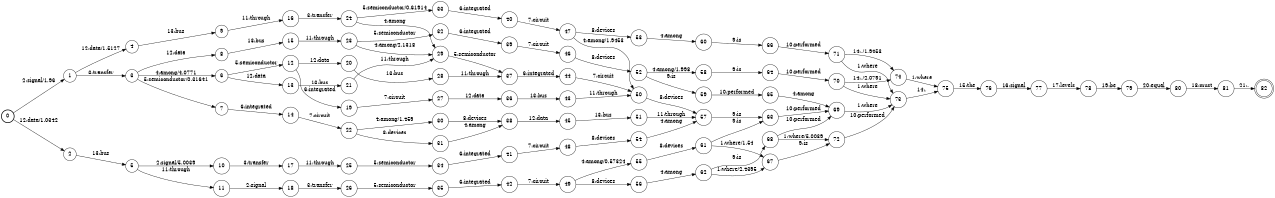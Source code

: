 digraph FST {
rankdir = LR;
size = "8.5,11";
label = "";
center = 1;
orientation = Portrait;
ranksep = "0.4";
nodesep = "0.25";
0 [label = "0", shape = circle, style = bold, fontsize = 14]
	0 -> 1 [label = "2:signal/1.96", fontsize = 14];
	0 -> 2 [label = "12:data/1.0342", fontsize = 14];
1 [label = "1", shape = circle, style = solid, fontsize = 14]
	1 -> 3 [label = "3:transfer", fontsize = 14];
	1 -> 4 [label = "12:data/1.5127", fontsize = 14];
2 [label = "2", shape = circle, style = solid, fontsize = 14]
	2 -> 5 [label = "13:bus", fontsize = 14];
3 [label = "3", shape = circle, style = solid, fontsize = 14]
	3 -> 6 [label = "4:among/4.0771", fontsize = 14];
	3 -> 7 [label = "5:semiconductor/0.31641", fontsize = 14];
	3 -> 8 [label = "12:data", fontsize = 14];
4 [label = "4", shape = circle, style = solid, fontsize = 14]
	4 -> 9 [label = "13:bus", fontsize = 14];
5 [label = "5", shape = circle, style = solid, fontsize = 14]
	5 -> 10 [label = "2:signal/5.0039", fontsize = 14];
	5 -> 11 [label = "11:through", fontsize = 14];
6 [label = "6", shape = circle, style = solid, fontsize = 14]
	6 -> 12 [label = "5:semiconductor", fontsize = 14];
	6 -> 13 [label = "12:data", fontsize = 14];
7 [label = "7", shape = circle, style = solid, fontsize = 14]
	7 -> 14 [label = "6:integrated", fontsize = 14];
8 [label = "8", shape = circle, style = solid, fontsize = 14]
	8 -> 15 [label = "13:bus", fontsize = 14];
9 [label = "9", shape = circle, style = solid, fontsize = 14]
	9 -> 16 [label = "11:through", fontsize = 14];
10 [label = "10", shape = circle, style = solid, fontsize = 14]
	10 -> 17 [label = "3:transfer", fontsize = 14];
11 [label = "11", shape = circle, style = solid, fontsize = 14]
	11 -> 18 [label = "2:signal", fontsize = 14];
12 [label = "12", shape = circle, style = solid, fontsize = 14]
	12 -> 19 [label = "6:integrated", fontsize = 14];
	12 -> 20 [label = "12:data", fontsize = 14];
13 [label = "13", shape = circle, style = solid, fontsize = 14]
	13 -> 21 [label = "13:bus", fontsize = 14];
14 [label = "14", shape = circle, style = solid, fontsize = 14]
	14 -> 22 [label = "7:circuit", fontsize = 14];
15 [label = "15", shape = circle, style = solid, fontsize = 14]
	15 -> 23 [label = "11:through", fontsize = 14];
16 [label = "16", shape = circle, style = solid, fontsize = 14]
	16 -> 24 [label = "3:transfer", fontsize = 14];
17 [label = "17", shape = circle, style = solid, fontsize = 14]
	17 -> 25 [label = "11:through", fontsize = 14];
18 [label = "18", shape = circle, style = solid, fontsize = 14]
	18 -> 26 [label = "3:transfer", fontsize = 14];
19 [label = "19", shape = circle, style = solid, fontsize = 14]
	19 -> 27 [label = "7:circuit", fontsize = 14];
20 [label = "20", shape = circle, style = solid, fontsize = 14]
	20 -> 28 [label = "13:bus", fontsize = 14];
21 [label = "21", shape = circle, style = solid, fontsize = 14]
	21 -> 29 [label = "11:through", fontsize = 14];
22 [label = "22", shape = circle, style = solid, fontsize = 14]
	22 -> 30 [label = "4:among/1.459", fontsize = 14];
	22 -> 31 [label = "8:devices", fontsize = 14];
23 [label = "23", shape = circle, style = solid, fontsize = 14]
	23 -> 29 [label = "4:among/2.1318", fontsize = 14];
	23 -> 32 [label = "5:semiconductor", fontsize = 14];
24 [label = "24", shape = circle, style = solid, fontsize = 14]
	24 -> 29 [label = "4:among", fontsize = 14];
	24 -> 33 [label = "5:semiconductor/0.61914", fontsize = 14];
25 [label = "25", shape = circle, style = solid, fontsize = 14]
	25 -> 34 [label = "5:semiconductor", fontsize = 14];
26 [label = "26", shape = circle, style = solid, fontsize = 14]
	26 -> 35 [label = "5:semiconductor", fontsize = 14];
27 [label = "27", shape = circle, style = solid, fontsize = 14]
	27 -> 36 [label = "12:data", fontsize = 14];
28 [label = "28", shape = circle, style = solid, fontsize = 14]
	28 -> 37 [label = "11:through", fontsize = 14];
29 [label = "29", shape = circle, style = solid, fontsize = 14]
	29 -> 37 [label = "5:semiconductor", fontsize = 14];
30 [label = "30", shape = circle, style = solid, fontsize = 14]
	30 -> 38 [label = "8:devices", fontsize = 14];
31 [label = "31", shape = circle, style = solid, fontsize = 14]
	31 -> 38 [label = "4:among", fontsize = 14];
32 [label = "32", shape = circle, style = solid, fontsize = 14]
	32 -> 39 [label = "6:integrated", fontsize = 14];
33 [label = "33", shape = circle, style = solid, fontsize = 14]
	33 -> 40 [label = "6:integrated", fontsize = 14];
34 [label = "34", shape = circle, style = solid, fontsize = 14]
	34 -> 41 [label = "6:integrated", fontsize = 14];
35 [label = "35", shape = circle, style = solid, fontsize = 14]
	35 -> 42 [label = "6:integrated", fontsize = 14];
36 [label = "36", shape = circle, style = solid, fontsize = 14]
	36 -> 43 [label = "13:bus", fontsize = 14];
37 [label = "37", shape = circle, style = solid, fontsize = 14]
	37 -> 44 [label = "6:integrated", fontsize = 14];
38 [label = "38", shape = circle, style = solid, fontsize = 14]
	38 -> 45 [label = "12:data", fontsize = 14];
39 [label = "39", shape = circle, style = solid, fontsize = 14]
	39 -> 46 [label = "7:circuit", fontsize = 14];
40 [label = "40", shape = circle, style = solid, fontsize = 14]
	40 -> 47 [label = "7:circuit", fontsize = 14];
41 [label = "41", shape = circle, style = solid, fontsize = 14]
	41 -> 48 [label = "7:circuit", fontsize = 14];
42 [label = "42", shape = circle, style = solid, fontsize = 14]
	42 -> 49 [label = "7:circuit", fontsize = 14];
43 [label = "43", shape = circle, style = solid, fontsize = 14]
	43 -> 50 [label = "11:through", fontsize = 14];
44 [label = "44", shape = circle, style = solid, fontsize = 14]
	44 -> 50 [label = "7:circuit", fontsize = 14];
45 [label = "45", shape = circle, style = solid, fontsize = 14]
	45 -> 51 [label = "13:bus", fontsize = 14];
46 [label = "46", shape = circle, style = solid, fontsize = 14]
	46 -> 52 [label = "8:devices", fontsize = 14];
47 [label = "47", shape = circle, style = solid, fontsize = 14]
	47 -> 50 [label = "4:among/1.9453", fontsize = 14];
	47 -> 53 [label = "8:devices", fontsize = 14];
48 [label = "48", shape = circle, style = solid, fontsize = 14]
	48 -> 54 [label = "8:devices", fontsize = 14];
49 [label = "49", shape = circle, style = solid, fontsize = 14]
	49 -> 55 [label = "4:among/0.57324", fontsize = 14];
	49 -> 56 [label = "8:devices", fontsize = 14];
50 [label = "50", shape = circle, style = solid, fontsize = 14]
	50 -> 57 [label = "8:devices", fontsize = 14];
51 [label = "51", shape = circle, style = solid, fontsize = 14]
	51 -> 57 [label = "11:through", fontsize = 14];
52 [label = "52", shape = circle, style = solid, fontsize = 14]
	52 -> 58 [label = "4:among/1.998", fontsize = 14];
	52 -> 59 [label = "9:is", fontsize = 14];
53 [label = "53", shape = circle, style = solid, fontsize = 14]
	53 -> 60 [label = "4:among", fontsize = 14];
54 [label = "54", shape = circle, style = solid, fontsize = 14]
	54 -> 57 [label = "4:among", fontsize = 14];
55 [label = "55", shape = circle, style = solid, fontsize = 14]
	55 -> 61 [label = "8:devices", fontsize = 14];
56 [label = "56", shape = circle, style = solid, fontsize = 14]
	56 -> 62 [label = "4:among", fontsize = 14];
57 [label = "57", shape = circle, style = solid, fontsize = 14]
	57 -> 63 [label = "9:is", fontsize = 14];
58 [label = "58", shape = circle, style = solid, fontsize = 14]
	58 -> 64 [label = "9:is", fontsize = 14];
59 [label = "59", shape = circle, style = solid, fontsize = 14]
	59 -> 65 [label = "10:performed", fontsize = 14];
60 [label = "60", shape = circle, style = solid, fontsize = 14]
	60 -> 66 [label = "9:is", fontsize = 14];
61 [label = "61", shape = circle, style = solid, fontsize = 14]
	61 -> 67 [label = "1:where/1.54", fontsize = 14];
	61 -> 63 [label = "9:is", fontsize = 14];
62 [label = "62", shape = circle, style = solid, fontsize = 14]
	62 -> 67 [label = "1:where/2.4395", fontsize = 14];
	62 -> 68 [label = "9:is", fontsize = 14];
63 [label = "63", shape = circle, style = solid, fontsize = 14]
	63 -> 69 [label = "10:performed", fontsize = 14];
64 [label = "64", shape = circle, style = solid, fontsize = 14]
	64 -> 70 [label = "10:performed", fontsize = 14];
65 [label = "65", shape = circle, style = solid, fontsize = 14]
	65 -> 69 [label = "4:among", fontsize = 14];
66 [label = "66", shape = circle, style = solid, fontsize = 14]
	66 -> 71 [label = "10:performed", fontsize = 14];
67 [label = "67", shape = circle, style = solid, fontsize = 14]
	67 -> 72 [label = "9:is", fontsize = 14];
68 [label = "68", shape = circle, style = solid, fontsize = 14]
	68 -> 72 [label = "1:where/5.0039", fontsize = 14];
	68 -> 69 [label = "10:performed", fontsize = 14];
69 [label = "69", shape = circle, style = solid, fontsize = 14]
	69 -> 73 [label = "1:where", fontsize = 14];
70 [label = "70", shape = circle, style = solid, fontsize = 14]
	70 -> 73 [label = "1:where", fontsize = 14];
	70 -> 74 [label = "14:,/2.0791", fontsize = 14];
71 [label = "71", shape = circle, style = solid, fontsize = 14]
	71 -> 73 [label = "1:where", fontsize = 14];
	71 -> 74 [label = "14:,/1.9453", fontsize = 14];
72 [label = "72", shape = circle, style = solid, fontsize = 14]
	72 -> 73 [label = "10:performed", fontsize = 14];
73 [label = "73", shape = circle, style = solid, fontsize = 14]
	73 -> 75 [label = "14:,", fontsize = 14];
74 [label = "74", shape = circle, style = solid, fontsize = 14]
	74 -> 75 [label = "1:where", fontsize = 14];
75 [label = "75", shape = circle, style = solid, fontsize = 14]
	75 -> 76 [label = "15:the", fontsize = 14];
76 [label = "76", shape = circle, style = solid, fontsize = 14]
	76 -> 77 [label = "16:signal", fontsize = 14];
77 [label = "77", shape = circle, style = solid, fontsize = 14]
	77 -> 78 [label = "17:levels", fontsize = 14];
78 [label = "78", shape = circle, style = solid, fontsize = 14]
	78 -> 79 [label = "19:be", fontsize = 14];
79 [label = "79", shape = circle, style = solid, fontsize = 14]
	79 -> 80 [label = "20:equal", fontsize = 14];
80 [label = "80", shape = circle, style = solid, fontsize = 14]
	80 -> 81 [label = "18:must", fontsize = 14];
81 [label = "81", shape = circle, style = solid, fontsize = 14]
	81 -> 82 [label = "21:.", fontsize = 14];
82 [label = "82", shape = doublecircle, style = solid, fontsize = 14]
}
